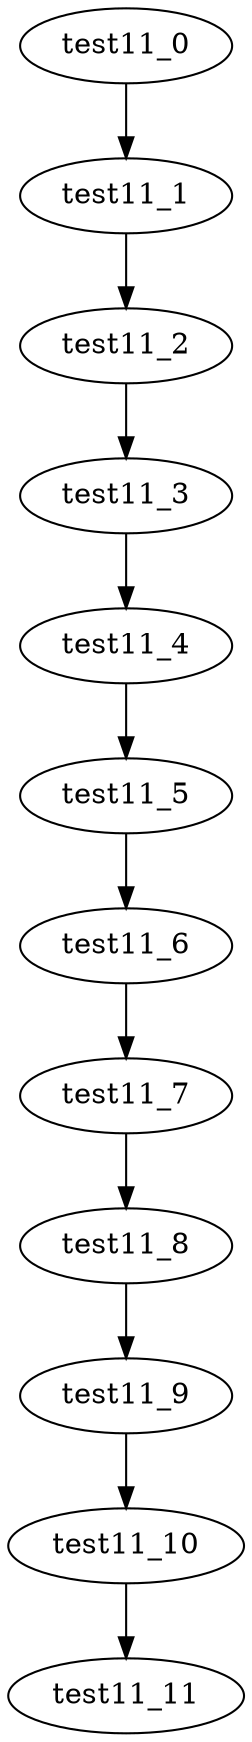 digraph G {
test11_0->test11_1;
test11_1->test11_2;
test11_2->test11_3;
test11_3->test11_4;
test11_4->test11_5;
test11_5->test11_6;
test11_6->test11_7;
test11_7->test11_8;
test11_8->test11_9;
test11_9->test11_10;
test11_10->test11_11;

}
